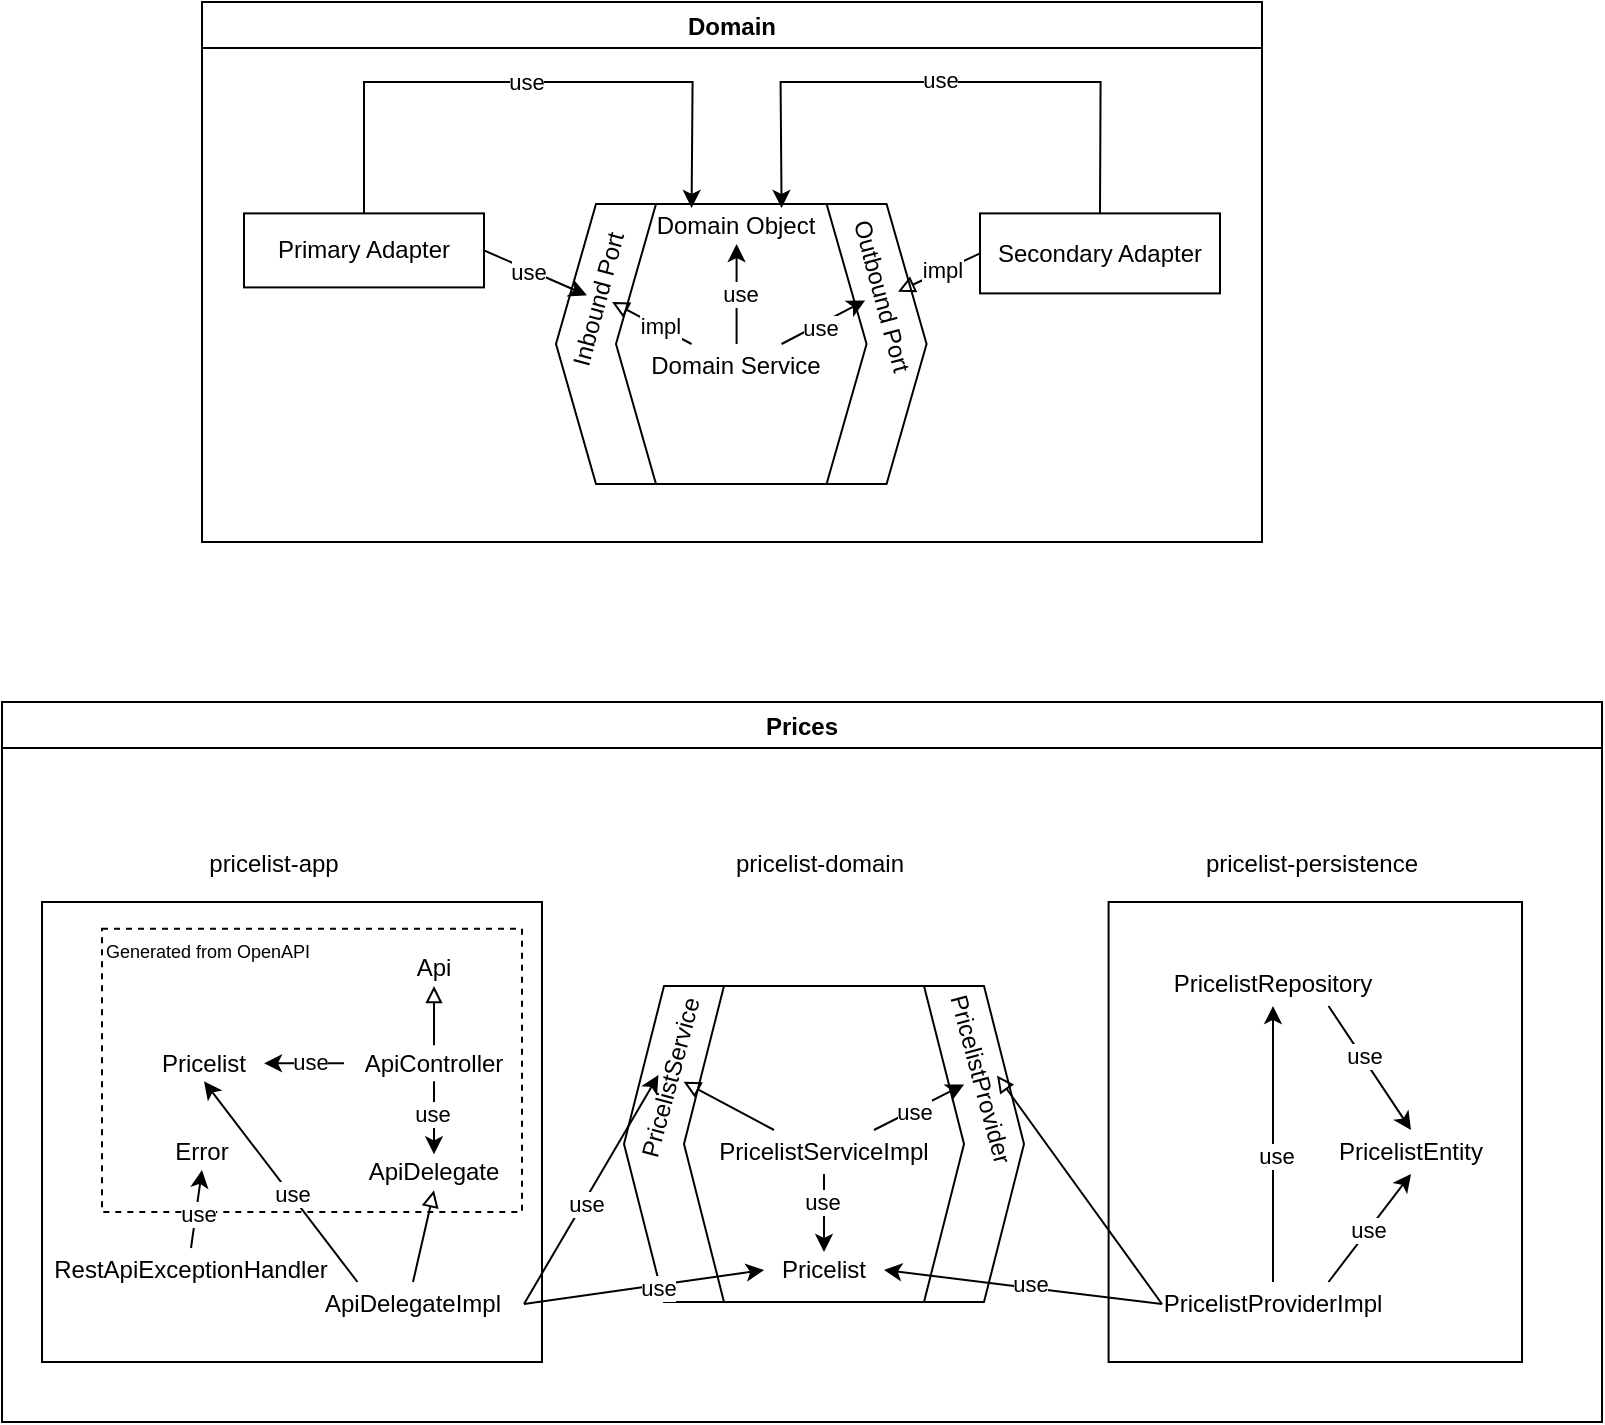 <mxfile version="17.4.2" type="device"><diagram id="Njp9diEYvAWiHpR5hr-C" name="Página-1"><mxGraphModel dx="925" dy="1765" grid="1" gridSize="10" guides="1" tooltips="1" connect="1" arrows="1" fold="1" page="1" pageScale="1" pageWidth="827" pageHeight="1169" math="0" shadow="0"><root><mxCell id="0"/><mxCell id="1" parent="0"/><mxCell id="Tn3WCZbccfsGoW9a8_wu-48" value="Domain" style="swimlane;" parent="1" vertex="1"><mxGeometry x="130" y="-110" width="530" height="270" as="geometry"><mxRectangle x="130" y="-110" width="80" height="23" as="alternateBounds"/></mxGeometry></mxCell><mxCell id="Tn3WCZbccfsGoW9a8_wu-25" value="" style="shape=hexagon;perimeter=hexagonPerimeter2;whiteSpace=wrap;html=1;fixedSize=1;" parent="Tn3WCZbccfsGoW9a8_wu-48" vertex="1"><mxGeometry x="177" y="101" width="185.29" height="140" as="geometry"/></mxCell><mxCell id="Tn3WCZbccfsGoW9a8_wu-26" value="" style="shape=hexagon;perimeter=hexagonPerimeter2;whiteSpace=wrap;html=1;fixedSize=1;" parent="Tn3WCZbccfsGoW9a8_wu-48" vertex="1"><mxGeometry x="207" y="101" width="125.29" height="140" as="geometry"/></mxCell><mxCell id="Tn3WCZbccfsGoW9a8_wu-27" value="Outbound Port" style="text;html=1;strokeColor=none;fillColor=none;align=center;verticalAlign=middle;whiteSpace=wrap;rounded=0;rotation=75;" parent="Tn3WCZbccfsGoW9a8_wu-48" vertex="1"><mxGeometry x="297.64" y="138.51" width="84.33" height="17" as="geometry"/></mxCell><mxCell id="Tn3WCZbccfsGoW9a8_wu-28" value="Inbound Port" style="text;html=1;strokeColor=none;fillColor=none;align=center;verticalAlign=middle;whiteSpace=wrap;rounded=0;rotation=-75;" parent="Tn3WCZbccfsGoW9a8_wu-48" vertex="1"><mxGeometry x="159.3" y="141.84" width="78.92" height="13" as="geometry"/></mxCell><mxCell id="Tn3WCZbccfsGoW9a8_wu-29" value="Domain Object" style="text;html=1;strokeColor=none;fillColor=none;align=center;verticalAlign=middle;whiteSpace=wrap;rounded=0;" parent="Tn3WCZbccfsGoW9a8_wu-48" vertex="1"><mxGeometry x="222.29" y="103" width="90" height="18" as="geometry"/></mxCell><mxCell id="Tn3WCZbccfsGoW9a8_wu-30" value="Primary Adapter" style="rounded=0;whiteSpace=wrap;html=1;" parent="Tn3WCZbccfsGoW9a8_wu-48" vertex="1"><mxGeometry x="21.0" y="105.7" width="120" height="37" as="geometry"/></mxCell><mxCell id="Tn3WCZbccfsGoW9a8_wu-31" value="Secondary Adapter" style="rounded=0;whiteSpace=wrap;html=1;" parent="Tn3WCZbccfsGoW9a8_wu-48" vertex="1"><mxGeometry x="389" y="105.7" width="120" height="40" as="geometry"/></mxCell><mxCell id="Tn3WCZbccfsGoW9a8_wu-32" value="" style="endArrow=classic;html=1;rounded=0;exitX=1;exitY=0.5;exitDx=0;exitDy=0;entryX=0.5;entryY=0;entryDx=0;entryDy=0;" parent="Tn3WCZbccfsGoW9a8_wu-48" source="Tn3WCZbccfsGoW9a8_wu-30" target="Tn3WCZbccfsGoW9a8_wu-28" edge="1"><mxGeometry width="50" height="50" relative="1" as="geometry"><mxPoint x="207" y="261" as="sourcePoint"/><mxPoint x="257" y="211" as="targetPoint"/></mxGeometry></mxCell><mxCell id="Tn3WCZbccfsGoW9a8_wu-33" value="use" style="edgeLabel;html=1;align=center;verticalAlign=middle;resizable=0;points=[];" parent="Tn3WCZbccfsGoW9a8_wu-32" vertex="1" connectable="0"><mxGeometry x="-0.12" y="-1" relative="1" as="geometry"><mxPoint as="offset"/></mxGeometry></mxCell><mxCell id="Tn3WCZbccfsGoW9a8_wu-34" value="Domain Service" style="text;html=1;strokeColor=none;fillColor=none;align=center;verticalAlign=middle;whiteSpace=wrap;rounded=0;" parent="Tn3WCZbccfsGoW9a8_wu-48" vertex="1"><mxGeometry x="222.29" y="171" width="90" height="22" as="geometry"/></mxCell><mxCell id="Tn3WCZbccfsGoW9a8_wu-35" value="" style="endArrow=classic;html=1;rounded=0;exitX=0.75;exitY=0;exitDx=0;exitDy=0;entryX=0.5;entryY=1;entryDx=0;entryDy=0;" parent="Tn3WCZbccfsGoW9a8_wu-48" source="Tn3WCZbccfsGoW9a8_wu-34" target="Tn3WCZbccfsGoW9a8_wu-27" edge="1"><mxGeometry width="50" height="50" relative="1" as="geometry"><mxPoint x="151" y="138" as="sourcePoint"/><mxPoint x="317" y="151" as="targetPoint"/></mxGeometry></mxCell><mxCell id="Tn3WCZbccfsGoW9a8_wu-36" value="use" style="edgeLabel;html=1;align=center;verticalAlign=middle;resizable=0;points=[];" parent="Tn3WCZbccfsGoW9a8_wu-35" vertex="1" connectable="0"><mxGeometry x="-0.12" y="-1" relative="1" as="geometry"><mxPoint as="offset"/></mxGeometry></mxCell><mxCell id="Tn3WCZbccfsGoW9a8_wu-37" value="" style="endArrow=block;html=1;rounded=0;endFill=0;exitX=0.25;exitY=0;exitDx=0;exitDy=0;entryX=0.5;entryY=1;entryDx=0;entryDy=0;" parent="Tn3WCZbccfsGoW9a8_wu-48" source="Tn3WCZbccfsGoW9a8_wu-34" target="Tn3WCZbccfsGoW9a8_wu-28" edge="1"><mxGeometry width="50" height="50" relative="1" as="geometry"><mxPoint x="237" y="141" as="sourcePoint"/><mxPoint x="287" y="91" as="targetPoint"/></mxGeometry></mxCell><mxCell id="Tn3WCZbccfsGoW9a8_wu-46" value="impl" style="edgeLabel;html=1;align=center;verticalAlign=middle;resizable=0;points=[];" parent="Tn3WCZbccfsGoW9a8_wu-37" vertex="1" connectable="0"><mxGeometry x="-0.029" y="2" relative="1" as="geometry"><mxPoint x="4" y="-1" as="offset"/></mxGeometry></mxCell><mxCell id="Tn3WCZbccfsGoW9a8_wu-38" value="" style="endArrow=classic;html=1;rounded=0;entryX=0.5;entryY=1;entryDx=0;entryDy=0;exitX=0.5;exitY=0;exitDx=0;exitDy=0;" parent="Tn3WCZbccfsGoW9a8_wu-48" source="Tn3WCZbccfsGoW9a8_wu-34" target="Tn3WCZbccfsGoW9a8_wu-29" edge="1"><mxGeometry width="50" height="50" relative="1" as="geometry"><mxPoint x="267" y="161" as="sourcePoint"/><mxPoint x="327" y="161" as="targetPoint"/></mxGeometry></mxCell><mxCell id="Tn3WCZbccfsGoW9a8_wu-39" value="use" style="edgeLabel;html=1;align=center;verticalAlign=middle;resizable=0;points=[];" parent="Tn3WCZbccfsGoW9a8_wu-38" vertex="1" connectable="0"><mxGeometry x="-0.12" y="-1" relative="1" as="geometry"><mxPoint y="-3" as="offset"/></mxGeometry></mxCell><mxCell id="Tn3WCZbccfsGoW9a8_wu-40" value="" style="endArrow=block;html=1;rounded=0;endFill=0;entryX=0.5;entryY=0;entryDx=0;entryDy=0;exitX=0;exitY=0.5;exitDx=0;exitDy=0;" parent="Tn3WCZbccfsGoW9a8_wu-48" source="Tn3WCZbccfsGoW9a8_wu-31" target="Tn3WCZbccfsGoW9a8_wu-27" edge="1"><mxGeometry width="50" height="50" relative="1" as="geometry"><mxPoint x="357" y="131" as="sourcePoint"/><mxPoint x="217.489" y="150.882" as="targetPoint"/></mxGeometry></mxCell><mxCell id="Tn3WCZbccfsGoW9a8_wu-45" value="impl" style="edgeLabel;html=1;align=center;verticalAlign=middle;resizable=0;points=[];" parent="Tn3WCZbccfsGoW9a8_wu-40" vertex="1" connectable="0"><mxGeometry x="-0.07" y="-1" relative="1" as="geometry"><mxPoint as="offset"/></mxGeometry></mxCell><mxCell id="Tn3WCZbccfsGoW9a8_wu-41" value="" style="endArrow=classic;html=1;rounded=0;exitX=0.5;exitY=0;exitDx=0;exitDy=0;entryX=0.25;entryY=0;entryDx=0;entryDy=0;" parent="Tn3WCZbccfsGoW9a8_wu-48" source="Tn3WCZbccfsGoW9a8_wu-30" target="Tn3WCZbccfsGoW9a8_wu-29" edge="1"><mxGeometry width="50" height="50" relative="1" as="geometry"><mxPoint x="7.0" y="-70" as="sourcePoint"/><mxPoint x="57.0" y="-120" as="targetPoint"/><Array as="points"><mxPoint x="81.0" y="40"/><mxPoint x="245.29" y="40"/></Array></mxGeometry></mxCell><mxCell id="Tn3WCZbccfsGoW9a8_wu-42" value="use" style="edgeLabel;html=1;align=center;verticalAlign=middle;resizable=0;points=[];" parent="Tn3WCZbccfsGoW9a8_wu-41" vertex="1" connectable="0"><mxGeometry x="-0.079" relative="1" as="geometry"><mxPoint x="11" as="offset"/></mxGeometry></mxCell><mxCell id="Tn3WCZbccfsGoW9a8_wu-43" value="" style="endArrow=classic;html=1;rounded=0;entryX=0.75;entryY=0;entryDx=0;entryDy=0;exitX=0.5;exitY=0;exitDx=0;exitDy=0;" parent="Tn3WCZbccfsGoW9a8_wu-48" source="Tn3WCZbccfsGoW9a8_wu-31" target="Tn3WCZbccfsGoW9a8_wu-29" edge="1"><mxGeometry width="50" height="50" relative="1" as="geometry"><mxPoint x="327" y="80" as="sourcePoint"/><mxPoint x="256.0" y="113" as="targetPoint"/><Array as="points"><mxPoint x="449.29" y="40"/><mxPoint x="289.29" y="40"/></Array></mxGeometry></mxCell><mxCell id="Tn3WCZbccfsGoW9a8_wu-44" value="use" style="edgeLabel;html=1;align=center;verticalAlign=middle;resizable=0;points=[];" parent="Tn3WCZbccfsGoW9a8_wu-43" vertex="1" connectable="0"><mxGeometry x="0.072" y="-1" relative="1" as="geometry"><mxPoint x="8" as="offset"/></mxGeometry></mxCell><mxCell id="Tn3WCZbccfsGoW9a8_wu-55" value="Prices" style="swimlane;" parent="1" vertex="1"><mxGeometry x="30" y="240" width="800" height="360" as="geometry"/></mxCell><mxCell id="Tn3WCZbccfsGoW9a8_wu-9" value="" style="rounded=0;whiteSpace=wrap;html=1;verticalAlign=top;" parent="Tn3WCZbccfsGoW9a8_wu-55" vertex="1"><mxGeometry x="20" y="100" width="250" height="230" as="geometry"/></mxCell><mxCell id="i7UPbSxd7XqktpUIWT6C-10" value="Generated from OpenAPI" style="rounded=0;whiteSpace=wrap;html=1;dashed=1;fontSize=9;verticalAlign=top;labelPosition=center;verticalLabelPosition=middle;align=left;" vertex="1" parent="Tn3WCZbccfsGoW9a8_wu-55"><mxGeometry x="50" y="113.35" width="210" height="141.65" as="geometry"/></mxCell><mxCell id="Tn3WCZbccfsGoW9a8_wu-2" value="" style="shape=hexagon;perimeter=hexagonPerimeter2;whiteSpace=wrap;html=1;fixedSize=1;" parent="Tn3WCZbccfsGoW9a8_wu-55" vertex="1"><mxGeometry x="311" y="142" width="200" height="158" as="geometry"/></mxCell><mxCell id="Tn3WCZbccfsGoW9a8_wu-1" value="" style="shape=hexagon;perimeter=hexagonPerimeter2;whiteSpace=wrap;html=1;fixedSize=1;" parent="Tn3WCZbccfsGoW9a8_wu-55" vertex="1"><mxGeometry x="341" y="142" width="140" height="158" as="geometry"/></mxCell><mxCell id="Tn3WCZbccfsGoW9a8_wu-3" value="PricelistProvider" style="text;html=1;strokeColor=none;fillColor=none;align=center;verticalAlign=middle;whiteSpace=wrap;rounded=0;rotation=75;" parent="Tn3WCZbccfsGoW9a8_wu-55" vertex="1"><mxGeometry x="459.3" y="180.5" width="60" height="17" as="geometry"/></mxCell><mxCell id="Tn3WCZbccfsGoW9a8_wu-4" value="PricelistService" style="text;html=1;strokeColor=none;fillColor=none;align=center;verticalAlign=middle;whiteSpace=wrap;rounded=0;rotation=-75;" parent="Tn3WCZbccfsGoW9a8_wu-55" vertex="1"><mxGeometry x="304.51" y="181.7" width="60" height="13" as="geometry"/></mxCell><mxCell id="Tn3WCZbccfsGoW9a8_wu-5" value="Pricelist" style="text;html=1;strokeColor=none;fillColor=none;align=center;verticalAlign=middle;whiteSpace=wrap;rounded=0;" parent="Tn3WCZbccfsGoW9a8_wu-55" vertex="1"><mxGeometry x="381" y="275" width="60" height="18" as="geometry"/></mxCell><mxCell id="Tn3WCZbccfsGoW9a8_wu-10" value="" style="rounded=0;whiteSpace=wrap;html=1;verticalAlign=top;" parent="Tn3WCZbccfsGoW9a8_wu-55" vertex="1"><mxGeometry x="553.3" y="100" width="206.7" height="230" as="geometry"/></mxCell><mxCell id="Tn3WCZbccfsGoW9a8_wu-13" value="PricelistServiceImpl" style="text;html=1;strokeColor=none;fillColor=none;align=center;verticalAlign=middle;whiteSpace=wrap;rounded=0;" parent="Tn3WCZbccfsGoW9a8_wu-55" vertex="1"><mxGeometry x="361" y="214" width="100" height="22" as="geometry"/></mxCell><mxCell id="Tn3WCZbccfsGoW9a8_wu-15" value="" style="endArrow=classic;html=1;rounded=0;exitX=0.75;exitY=0;exitDx=0;exitDy=0;entryX=0.5;entryY=1;entryDx=0;entryDy=0;" parent="Tn3WCZbccfsGoW9a8_wu-55" source="Tn3WCZbccfsGoW9a8_wu-13" target="Tn3WCZbccfsGoW9a8_wu-3" edge="1"><mxGeometry width="50" height="50" relative="1" as="geometry"><mxPoint x="300.3" y="179" as="sourcePoint"/><mxPoint x="466.3" y="192" as="targetPoint"/></mxGeometry></mxCell><mxCell id="Tn3WCZbccfsGoW9a8_wu-16" value="use" style="edgeLabel;html=1;align=center;verticalAlign=middle;resizable=0;points=[];" parent="Tn3WCZbccfsGoW9a8_wu-15" vertex="1" connectable="0"><mxGeometry x="-0.12" y="-1" relative="1" as="geometry"><mxPoint as="offset"/></mxGeometry></mxCell><mxCell id="Tn3WCZbccfsGoW9a8_wu-17" value="" style="endArrow=block;html=1;rounded=0;endFill=0;exitX=0.25;exitY=0;exitDx=0;exitDy=0;entryX=0.5;entryY=1;entryDx=0;entryDy=0;" parent="Tn3WCZbccfsGoW9a8_wu-55" source="Tn3WCZbccfsGoW9a8_wu-13" target="Tn3WCZbccfsGoW9a8_wu-4" edge="1"><mxGeometry width="50" height="50" relative="1" as="geometry"><mxPoint x="386.3" y="182" as="sourcePoint"/><mxPoint x="436.3" y="132" as="targetPoint"/></mxGeometry></mxCell><mxCell id="Tn3WCZbccfsGoW9a8_wu-18" value="" style="endArrow=classic;html=1;rounded=0;exitX=0.5;exitY=1;exitDx=0;exitDy=0;entryX=0.5;entryY=0;entryDx=0;entryDy=0;" parent="Tn3WCZbccfsGoW9a8_wu-55" source="Tn3WCZbccfsGoW9a8_wu-13" target="Tn3WCZbccfsGoW9a8_wu-5" edge="1"><mxGeometry width="50" height="50" relative="1" as="geometry"><mxPoint x="416.3" y="202" as="sourcePoint"/><mxPoint x="440" y="340" as="targetPoint"/></mxGeometry></mxCell><mxCell id="Tn3WCZbccfsGoW9a8_wu-19" value="use" style="edgeLabel;html=1;align=center;verticalAlign=middle;resizable=0;points=[];" parent="Tn3WCZbccfsGoW9a8_wu-18" vertex="1" connectable="0"><mxGeometry x="-0.12" y="-1" relative="1" as="geometry"><mxPoint y="-3" as="offset"/></mxGeometry></mxCell><mxCell id="Tn3WCZbccfsGoW9a8_wu-20" value="" style="endArrow=block;html=1;rounded=0;endFill=0;entryX=0.5;entryY=0;entryDx=0;entryDy=0;exitX=0;exitY=0.5;exitDx=0;exitDy=0;" parent="Tn3WCZbccfsGoW9a8_wu-55" source="i7UPbSxd7XqktpUIWT6C-11" target="Tn3WCZbccfsGoW9a8_wu-3" edge="1"><mxGeometry width="50" height="50" relative="1" as="geometry"><mxPoint x="506.3" y="172" as="sourcePoint"/><mxPoint x="366.789" y="191.882" as="targetPoint"/></mxGeometry></mxCell><mxCell id="Tn3WCZbccfsGoW9a8_wu-21" value="" style="endArrow=classic;html=1;rounded=0;exitX=1;exitY=0.5;exitDx=0;exitDy=0;entryX=0;entryY=0.5;entryDx=0;entryDy=0;" parent="Tn3WCZbccfsGoW9a8_wu-55" source="i7UPbSxd7XqktpUIWT6C-4" target="Tn3WCZbccfsGoW9a8_wu-5" edge="1"><mxGeometry width="50" height="50" relative="1" as="geometry"><mxPoint x="156.3" y="-29" as="sourcePoint"/><mxPoint x="206.3" y="-79" as="targetPoint"/></mxGeometry></mxCell><mxCell id="Tn3WCZbccfsGoW9a8_wu-24" value="use" style="edgeLabel;html=1;align=center;verticalAlign=middle;resizable=0;points=[];" parent="Tn3WCZbccfsGoW9a8_wu-21" vertex="1" connectable="0"><mxGeometry x="-0.079" relative="1" as="geometry"><mxPoint x="11" as="offset"/></mxGeometry></mxCell><mxCell id="Tn3WCZbccfsGoW9a8_wu-22" value="" style="endArrow=classic;html=1;rounded=0;entryX=1;entryY=0.5;entryDx=0;entryDy=0;exitX=0;exitY=0.5;exitDx=0;exitDy=0;" parent="Tn3WCZbccfsGoW9a8_wu-55" source="i7UPbSxd7XqktpUIWT6C-11" target="Tn3WCZbccfsGoW9a8_wu-5" edge="1"><mxGeometry width="50" height="50" relative="1" as="geometry"><mxPoint x="476.3" y="121" as="sourcePoint"/><mxPoint x="405.3" y="154" as="targetPoint"/></mxGeometry></mxCell><mxCell id="Tn3WCZbccfsGoW9a8_wu-23" value="use" style="edgeLabel;html=1;align=center;verticalAlign=middle;resizable=0;points=[];" parent="Tn3WCZbccfsGoW9a8_wu-22" vertex="1" connectable="0"><mxGeometry x="0.072" y="-1" relative="1" as="geometry"><mxPoint x="8" as="offset"/></mxGeometry></mxCell><mxCell id="i7UPbSxd7XqktpUIWT6C-1" value="ApiController" style="text;html=1;strokeColor=none;fillColor=none;align=center;verticalAlign=middle;whiteSpace=wrap;rounded=0;" vertex="1" parent="Tn3WCZbccfsGoW9a8_wu-55"><mxGeometry x="171" y="171.67" width="90" height="18" as="geometry"/></mxCell><mxCell id="i7UPbSxd7XqktpUIWT6C-2" value="ApiDelegate" style="text;html=1;strokeColor=none;fillColor=none;align=center;verticalAlign=middle;whiteSpace=wrap;rounded=0;" vertex="1" parent="Tn3WCZbccfsGoW9a8_wu-55"><mxGeometry x="186" y="226.17" width="60" height="18" as="geometry"/></mxCell><mxCell id="i7UPbSxd7XqktpUIWT6C-5" value="Api" style="text;html=1;strokeColor=none;fillColor=none;align=center;verticalAlign=middle;whiteSpace=wrap;rounded=0;" vertex="1" parent="Tn3WCZbccfsGoW9a8_wu-55"><mxGeometry x="186" y="124.0" width="60" height="18" as="geometry"/></mxCell><mxCell id="i7UPbSxd7XqktpUIWT6C-6" value="" style="endArrow=block;html=1;rounded=0;endFill=0;exitX=0.5;exitY=0;exitDx=0;exitDy=0;entryX=0.5;entryY=1;entryDx=0;entryDy=0;" edge="1" parent="Tn3WCZbccfsGoW9a8_wu-55" source="i7UPbSxd7XqktpUIWT6C-1" target="i7UPbSxd7XqktpUIWT6C-5"><mxGeometry width="50" height="50" relative="1" as="geometry"><mxPoint x="460.2" y="196.17" as="sourcePoint"/><mxPoint x="414.989" y="174.052" as="targetPoint"/></mxGeometry></mxCell><mxCell id="i7UPbSxd7XqktpUIWT6C-8" value="" style="endArrow=classic;html=1;rounded=0;exitX=0.5;exitY=1;exitDx=0;exitDy=0;entryX=0.5;entryY=0;entryDx=0;entryDy=0;" edge="1" parent="Tn3WCZbccfsGoW9a8_wu-55" source="i7UPbSxd7XqktpUIWT6C-1" target="i7UPbSxd7XqktpUIWT6C-2"><mxGeometry width="50" height="50" relative="1" as="geometry"><mxPoint x="321.2" y="399.17" as="sourcePoint"/><mxPoint x="402.431" y="170.688" as="targetPoint"/></mxGeometry></mxCell><mxCell id="i7UPbSxd7XqktpUIWT6C-9" value="use" style="edgeLabel;html=1;align=center;verticalAlign=middle;resizable=0;points=[];" vertex="1" connectable="0" parent="i7UPbSxd7XqktpUIWT6C-8"><mxGeometry x="-0.12" y="-1" relative="1" as="geometry"><mxPoint as="offset"/></mxGeometry></mxCell><mxCell id="i7UPbSxd7XqktpUIWT6C-4" value="ApiDelegateImpl" style="text;html=1;strokeColor=none;fillColor=none;align=center;verticalAlign=middle;whiteSpace=wrap;rounded=0;" vertex="1" parent="Tn3WCZbccfsGoW9a8_wu-55"><mxGeometry x="150" y="290" width="111" height="22" as="geometry"/></mxCell><mxCell id="i7UPbSxd7XqktpUIWT6C-7" value="" style="endArrow=block;html=1;rounded=0;endFill=0;exitX=0.5;exitY=0;exitDx=0;exitDy=0;entryX=0.5;entryY=1;entryDx=0;entryDy=0;" edge="1" parent="Tn3WCZbccfsGoW9a8_wu-55" source="i7UPbSxd7XqktpUIWT6C-4" target="i7UPbSxd7XqktpUIWT6C-2"><mxGeometry width="50" height="50" relative="1" as="geometry"><mxPoint x="150.0" y="257.2" as="sourcePoint"/><mxPoint x="271.7" y="333.2" as="targetPoint"/></mxGeometry></mxCell><mxCell id="Tn3WCZbccfsGoW9a8_wu-11" value="" style="endArrow=classic;html=1;rounded=0;exitX=1;exitY=0.5;exitDx=0;exitDy=0;entryX=0.5;entryY=0;entryDx=0;entryDy=0;" parent="Tn3WCZbccfsGoW9a8_wu-55" source="i7UPbSxd7XqktpUIWT6C-4" target="Tn3WCZbccfsGoW9a8_wu-4" edge="1"><mxGeometry width="50" height="50" relative="1" as="geometry"><mxPoint x="356.3" y="302" as="sourcePoint"/><mxPoint x="406.3" y="252" as="targetPoint"/></mxGeometry></mxCell><mxCell id="Tn3WCZbccfsGoW9a8_wu-12" value="use" style="edgeLabel;html=1;align=center;verticalAlign=middle;resizable=0;points=[];" parent="Tn3WCZbccfsGoW9a8_wu-11" vertex="1" connectable="0"><mxGeometry x="-0.12" y="-1" relative="1" as="geometry"><mxPoint as="offset"/></mxGeometry></mxCell><mxCell id="i7UPbSxd7XqktpUIWT6C-11" value="PricelistProviderImpl" style="text;html=1;strokeColor=none;fillColor=none;align=center;verticalAlign=middle;whiteSpace=wrap;rounded=0;" vertex="1" parent="Tn3WCZbccfsGoW9a8_wu-55"><mxGeometry x="580" y="290" width="111" height="22" as="geometry"/></mxCell><mxCell id="i7UPbSxd7XqktpUIWT6C-12" value="PricelistRepository" style="text;html=1;strokeColor=none;fillColor=none;align=center;verticalAlign=middle;whiteSpace=wrap;rounded=0;" vertex="1" parent="Tn3WCZbccfsGoW9a8_wu-55"><mxGeometry x="580" y="130" width="111" height="22" as="geometry"/></mxCell><mxCell id="i7UPbSxd7XqktpUIWT6C-13" value="Pricelist" style="text;html=1;strokeColor=none;fillColor=none;align=center;verticalAlign=middle;whiteSpace=wrap;rounded=0;" vertex="1" parent="Tn3WCZbccfsGoW9a8_wu-55"><mxGeometry x="71" y="171.67" width="60" height="18" as="geometry"/></mxCell><mxCell id="i7UPbSxd7XqktpUIWT6C-14" value="Error" style="text;html=1;strokeColor=none;fillColor=none;align=center;verticalAlign=middle;whiteSpace=wrap;rounded=0;" vertex="1" parent="Tn3WCZbccfsGoW9a8_wu-55"><mxGeometry x="70" y="216" width="60" height="18" as="geometry"/></mxCell><mxCell id="i7UPbSxd7XqktpUIWT6C-15" value="PricelistEntity" style="text;html=1;strokeColor=none;fillColor=none;align=center;verticalAlign=middle;whiteSpace=wrap;rounded=0;" vertex="1" parent="Tn3WCZbccfsGoW9a8_wu-55"><mxGeometry x="649" y="214" width="111" height="22" as="geometry"/></mxCell><mxCell id="i7UPbSxd7XqktpUIWT6C-17" value="" style="endArrow=classic;html=1;rounded=0;entryX=0.5;entryY=1;entryDx=0;entryDy=0;exitX=0.5;exitY=0;exitDx=0;exitDy=0;" edge="1" parent="Tn3WCZbccfsGoW9a8_wu-55" source="i7UPbSxd7XqktpUIWT6C-11" target="i7UPbSxd7XqktpUIWT6C-12"><mxGeometry width="50" height="50" relative="1" as="geometry"><mxPoint x="389.85" y="243" as="sourcePoint"/><mxPoint x="389.15" y="193" as="targetPoint"/></mxGeometry></mxCell><mxCell id="i7UPbSxd7XqktpUIWT6C-18" value="use" style="edgeLabel;html=1;align=center;verticalAlign=middle;resizable=0;points=[];" vertex="1" connectable="0" parent="i7UPbSxd7XqktpUIWT6C-17"><mxGeometry x="-0.12" y="-1" relative="1" as="geometry"><mxPoint y="-3" as="offset"/></mxGeometry></mxCell><mxCell id="i7UPbSxd7XqktpUIWT6C-19" value="RestApiExceptionHandler" style="text;html=1;strokeColor=none;fillColor=none;align=center;verticalAlign=middle;whiteSpace=wrap;rounded=0;" vertex="1" parent="Tn3WCZbccfsGoW9a8_wu-55"><mxGeometry x="39" y="273" width="111" height="22" as="geometry"/></mxCell><mxCell id="i7UPbSxd7XqktpUIWT6C-20" value="" style="endArrow=classic;html=1;rounded=0;exitX=0.5;exitY=0;exitDx=0;exitDy=0;entryX=0.5;entryY=1;entryDx=0;entryDy=0;" edge="1" parent="Tn3WCZbccfsGoW9a8_wu-55" source="i7UPbSxd7XqktpUIWT6C-19" target="i7UPbSxd7XqktpUIWT6C-14"><mxGeometry width="50" height="50" relative="1" as="geometry"><mxPoint x="446.0" y="222" as="sourcePoint"/><mxPoint x="491.09" y="201.2" as="targetPoint"/></mxGeometry></mxCell><mxCell id="i7UPbSxd7XqktpUIWT6C-21" value="use" style="edgeLabel;html=1;align=center;verticalAlign=middle;resizable=0;points=[];" vertex="1" connectable="0" parent="i7UPbSxd7XqktpUIWT6C-20"><mxGeometry x="-0.12" y="-1" relative="1" as="geometry"><mxPoint as="offset"/></mxGeometry></mxCell><mxCell id="i7UPbSxd7XqktpUIWT6C-22" value="" style="endArrow=classic;html=1;rounded=0;exitX=0.25;exitY=0;exitDx=0;exitDy=0;entryX=0.5;entryY=1;entryDx=0;entryDy=0;" edge="1" parent="Tn3WCZbccfsGoW9a8_wu-55" source="i7UPbSxd7XqktpUIWT6C-4" target="i7UPbSxd7XqktpUIWT6C-13"><mxGeometry width="50" height="50" relative="1" as="geometry"><mxPoint x="456.0" y="232" as="sourcePoint"/><mxPoint x="501.09" y="211.2" as="targetPoint"/></mxGeometry></mxCell><mxCell id="i7UPbSxd7XqktpUIWT6C-23" value="use" style="edgeLabel;html=1;align=center;verticalAlign=middle;resizable=0;points=[];" vertex="1" connectable="0" parent="i7UPbSxd7XqktpUIWT6C-22"><mxGeometry x="-0.12" y="-1" relative="1" as="geometry"><mxPoint as="offset"/></mxGeometry></mxCell><mxCell id="i7UPbSxd7XqktpUIWT6C-24" value="" style="endArrow=classic;html=1;rounded=0;exitX=0;exitY=0.5;exitDx=0;exitDy=0;entryX=1;entryY=0.5;entryDx=0;entryDy=0;" edge="1" parent="Tn3WCZbccfsGoW9a8_wu-55" source="i7UPbSxd7XqktpUIWT6C-1" target="i7UPbSxd7XqktpUIWT6C-13"><mxGeometry width="50" height="50" relative="1" as="geometry"><mxPoint x="187.75" y="300" as="sourcePoint"/><mxPoint x="111" y="199.67" as="targetPoint"/></mxGeometry></mxCell><mxCell id="i7UPbSxd7XqktpUIWT6C-25" value="use" style="edgeLabel;html=1;align=center;verticalAlign=middle;resizable=0;points=[];" vertex="1" connectable="0" parent="i7UPbSxd7XqktpUIWT6C-24"><mxGeometry x="-0.12" y="-1" relative="1" as="geometry"><mxPoint as="offset"/></mxGeometry></mxCell><mxCell id="i7UPbSxd7XqktpUIWT6C-26" value="" style="endArrow=classic;html=1;rounded=0;entryX=0.5;entryY=0;entryDx=0;entryDy=0;exitX=0.75;exitY=1;exitDx=0;exitDy=0;" edge="1" parent="Tn3WCZbccfsGoW9a8_wu-55" source="i7UPbSxd7XqktpUIWT6C-12" target="i7UPbSxd7XqktpUIWT6C-15"><mxGeometry width="50" height="50" relative="1" as="geometry"><mxPoint x="645.5" y="300" as="sourcePoint"/><mxPoint x="645.5" y="162.0" as="targetPoint"/></mxGeometry></mxCell><mxCell id="i7UPbSxd7XqktpUIWT6C-27" value="use" style="edgeLabel;html=1;align=center;verticalAlign=middle;resizable=0;points=[];" vertex="1" connectable="0" parent="i7UPbSxd7XqktpUIWT6C-26"><mxGeometry x="-0.12" y="-1" relative="1" as="geometry"><mxPoint y="-3" as="offset"/></mxGeometry></mxCell><mxCell id="i7UPbSxd7XqktpUIWT6C-28" value="" style="endArrow=classic;html=1;rounded=0;entryX=0.5;entryY=1;entryDx=0;entryDy=0;exitX=0.75;exitY=0;exitDx=0;exitDy=0;" edge="1" parent="Tn3WCZbccfsGoW9a8_wu-55" source="i7UPbSxd7XqktpUIWT6C-11" target="i7UPbSxd7XqktpUIWT6C-15"><mxGeometry width="50" height="50" relative="1" as="geometry"><mxPoint x="655.5" y="310" as="sourcePoint"/><mxPoint x="655.5" y="172.0" as="targetPoint"/></mxGeometry></mxCell><mxCell id="i7UPbSxd7XqktpUIWT6C-29" value="use" style="edgeLabel;html=1;align=center;verticalAlign=middle;resizable=0;points=[];" vertex="1" connectable="0" parent="i7UPbSxd7XqktpUIWT6C-28"><mxGeometry x="-0.12" y="-1" relative="1" as="geometry"><mxPoint y="-3" as="offset"/></mxGeometry></mxCell><mxCell id="i7UPbSxd7XqktpUIWT6C-30" value="pricelist-app" style="text;html=1;strokeColor=none;fillColor=none;align=center;verticalAlign=middle;whiteSpace=wrap;rounded=0;" vertex="1" parent="Tn3WCZbccfsGoW9a8_wu-55"><mxGeometry x="86" y="70" width="100" height="22" as="geometry"/></mxCell><mxCell id="i7UPbSxd7XqktpUIWT6C-31" value="pricelist-domain" style="text;html=1;strokeColor=none;fillColor=none;align=center;verticalAlign=middle;whiteSpace=wrap;rounded=0;" vertex="1" parent="Tn3WCZbccfsGoW9a8_wu-55"><mxGeometry x="359.3" y="70" width="100" height="22" as="geometry"/></mxCell><mxCell id="i7UPbSxd7XqktpUIWT6C-32" value="pricelist-persistence" style="text;html=1;strokeColor=none;fillColor=none;align=center;verticalAlign=middle;whiteSpace=wrap;rounded=0;" vertex="1" parent="Tn3WCZbccfsGoW9a8_wu-55"><mxGeometry x="580" y="70" width="150" height="22" as="geometry"/></mxCell></root></mxGraphModel></diagram></mxfile>